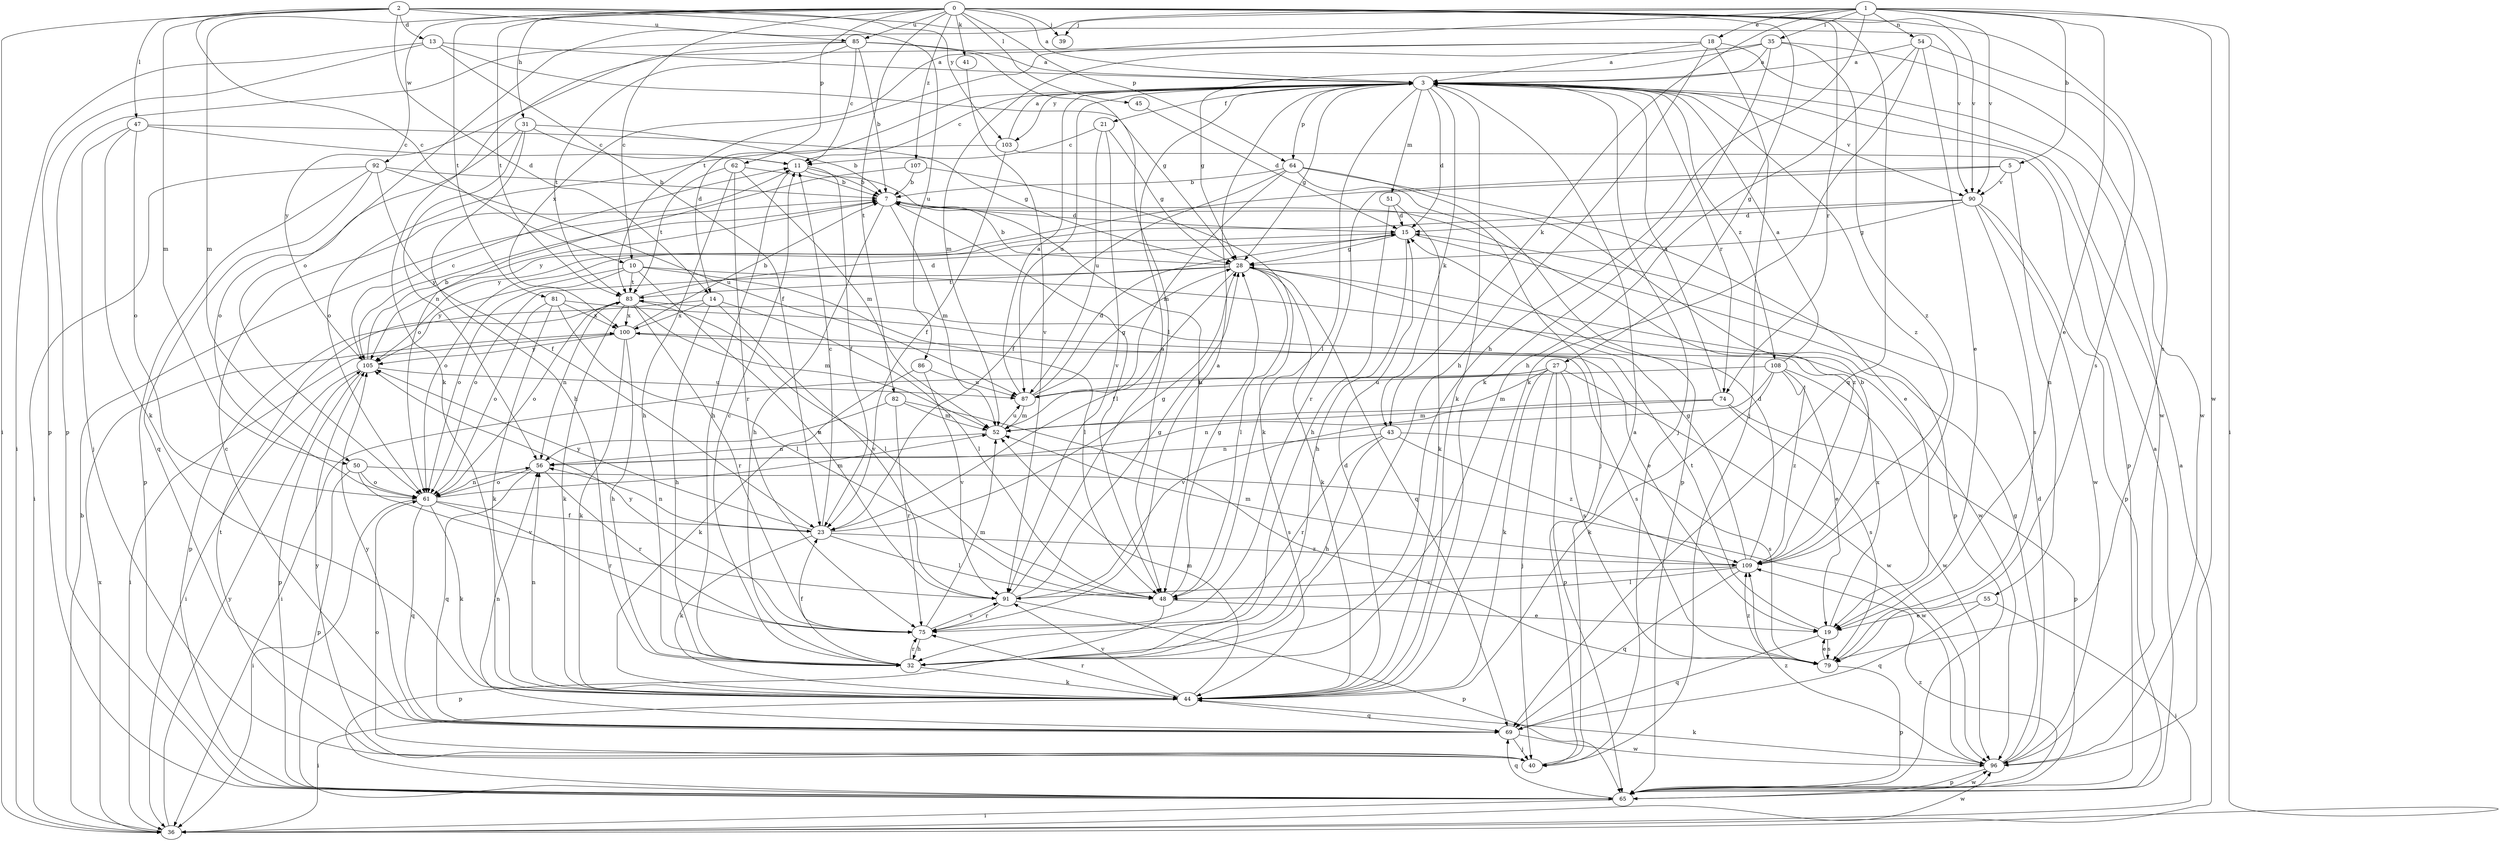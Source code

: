 strict digraph  {
0;
1;
2;
3;
5;
7;
10;
11;
13;
14;
15;
18;
19;
21;
23;
27;
28;
31;
32;
35;
36;
39;
40;
41;
43;
44;
45;
47;
48;
50;
51;
52;
54;
55;
56;
61;
62;
64;
65;
69;
74;
75;
79;
81;
82;
83;
85;
86;
87;
90;
91;
92;
96;
100;
103;
105;
107;
108;
109;
0 -> 3  [label=a];
0 -> 10  [label=c];
0 -> 27  [label=g];
0 -> 31  [label=h];
0 -> 39  [label=j];
0 -> 41  [label=k];
0 -> 45  [label=l];
0 -> 50  [label=m];
0 -> 62  [label=p];
0 -> 64  [label=p];
0 -> 69  [label=q];
0 -> 74  [label=r];
0 -> 79  [label=s];
0 -> 81  [label=t];
0 -> 82  [label=t];
0 -> 83  [label=t];
0 -> 85  [label=u];
0 -> 90  [label=v];
0 -> 92  [label=w];
0 -> 107  [label=z];
1 -> 5  [label=b];
1 -> 18  [label=e];
1 -> 19  [label=e];
1 -> 32  [label=h];
1 -> 35  [label=i];
1 -> 36  [label=i];
1 -> 39  [label=j];
1 -> 43  [label=k];
1 -> 54  [label=n];
1 -> 61  [label=o];
1 -> 83  [label=t];
1 -> 90  [label=v];
1 -> 96  [label=w];
2 -> 10  [label=c];
2 -> 13  [label=d];
2 -> 14  [label=d];
2 -> 36  [label=i];
2 -> 47  [label=l];
2 -> 50  [label=m];
2 -> 85  [label=u];
2 -> 86  [label=u];
2 -> 90  [label=v];
2 -> 103  [label=y];
3 -> 11  [label=c];
3 -> 14  [label=d];
3 -> 15  [label=d];
3 -> 21  [label=f];
3 -> 28  [label=g];
3 -> 40  [label=j];
3 -> 43  [label=k];
3 -> 44  [label=k];
3 -> 48  [label=l];
3 -> 51  [label=m];
3 -> 64  [label=p];
3 -> 74  [label=r];
3 -> 87  [label=u];
3 -> 90  [label=v];
3 -> 103  [label=y];
3 -> 108  [label=z];
3 -> 109  [label=z];
5 -> 55  [label=n];
5 -> 75  [label=r];
5 -> 90  [label=v];
5 -> 105  [label=y];
7 -> 15  [label=d];
7 -> 32  [label=h];
7 -> 48  [label=l];
7 -> 52  [label=m];
7 -> 105  [label=y];
7 -> 109  [label=z];
10 -> 48  [label=l];
10 -> 61  [label=o];
10 -> 83  [label=t];
10 -> 91  [label=v];
10 -> 96  [label=w];
10 -> 105  [label=y];
11 -> 7  [label=b];
11 -> 23  [label=f];
11 -> 32  [label=h];
11 -> 48  [label=l];
13 -> 3  [label=a];
13 -> 23  [label=f];
13 -> 28  [label=g];
13 -> 36  [label=i];
13 -> 65  [label=p];
14 -> 32  [label=h];
14 -> 48  [label=l];
14 -> 65  [label=p];
14 -> 91  [label=v];
14 -> 100  [label=x];
15 -> 28  [label=g];
15 -> 32  [label=h];
15 -> 61  [label=o];
15 -> 65  [label=p];
18 -> 3  [label=a];
18 -> 32  [label=h];
18 -> 40  [label=j];
18 -> 96  [label=w];
18 -> 100  [label=x];
18 -> 105  [label=y];
19 -> 69  [label=q];
19 -> 79  [label=s];
19 -> 83  [label=t];
19 -> 100  [label=x];
21 -> 11  [label=c];
21 -> 28  [label=g];
21 -> 87  [label=u];
21 -> 91  [label=v];
23 -> 11  [label=c];
23 -> 28  [label=g];
23 -> 44  [label=k];
23 -> 48  [label=l];
23 -> 56  [label=n];
23 -> 105  [label=y];
23 -> 109  [label=z];
27 -> 36  [label=i];
27 -> 40  [label=j];
27 -> 44  [label=k];
27 -> 52  [label=m];
27 -> 65  [label=p];
27 -> 79  [label=s];
27 -> 87  [label=u];
27 -> 96  [label=w];
28 -> 7  [label=b];
28 -> 23  [label=f];
28 -> 44  [label=k];
28 -> 48  [label=l];
28 -> 61  [label=o];
28 -> 69  [label=q];
28 -> 83  [label=t];
31 -> 7  [label=b];
31 -> 11  [label=c];
31 -> 32  [label=h];
31 -> 56  [label=n];
31 -> 61  [label=o];
32 -> 11  [label=c];
32 -> 23  [label=f];
32 -> 44  [label=k];
32 -> 75  [label=r];
35 -> 3  [label=a];
35 -> 28  [label=g];
35 -> 44  [label=k];
35 -> 52  [label=m];
35 -> 96  [label=w];
35 -> 109  [label=z];
36 -> 3  [label=a];
36 -> 7  [label=b];
36 -> 96  [label=w];
36 -> 100  [label=x];
36 -> 105  [label=y];
40 -> 3  [label=a];
40 -> 61  [label=o];
40 -> 83  [label=t];
40 -> 105  [label=y];
41 -> 91  [label=v];
43 -> 32  [label=h];
43 -> 56  [label=n];
43 -> 75  [label=r];
43 -> 79  [label=s];
43 -> 109  [label=z];
44 -> 15  [label=d];
44 -> 36  [label=i];
44 -> 52  [label=m];
44 -> 56  [label=n];
44 -> 69  [label=q];
44 -> 75  [label=r];
44 -> 91  [label=v];
45 -> 15  [label=d];
47 -> 11  [label=c];
47 -> 28  [label=g];
47 -> 40  [label=j];
47 -> 44  [label=k];
47 -> 61  [label=o];
48 -> 19  [label=e];
48 -> 28  [label=g];
48 -> 65  [label=p];
50 -> 61  [label=o];
50 -> 65  [label=p];
50 -> 91  [label=v];
50 -> 96  [label=w];
51 -> 15  [label=d];
51 -> 32  [label=h];
51 -> 44  [label=k];
52 -> 56  [label=n];
52 -> 87  [label=u];
54 -> 3  [label=a];
54 -> 19  [label=e];
54 -> 32  [label=h];
54 -> 44  [label=k];
54 -> 79  [label=s];
55 -> 19  [label=e];
55 -> 36  [label=i];
55 -> 69  [label=q];
56 -> 61  [label=o];
56 -> 69  [label=q];
56 -> 75  [label=r];
61 -> 23  [label=f];
61 -> 36  [label=i];
61 -> 44  [label=k];
61 -> 52  [label=m];
61 -> 56  [label=n];
61 -> 69  [label=q];
61 -> 75  [label=r];
62 -> 7  [label=b];
62 -> 32  [label=h];
62 -> 52  [label=m];
62 -> 75  [label=r];
62 -> 83  [label=t];
64 -> 7  [label=b];
64 -> 19  [label=e];
64 -> 23  [label=f];
64 -> 40  [label=j];
64 -> 52  [label=m];
64 -> 65  [label=p];
65 -> 3  [label=a];
65 -> 36  [label=i];
65 -> 69  [label=q];
65 -> 96  [label=w];
65 -> 109  [label=z];
69 -> 11  [label=c];
69 -> 40  [label=j];
69 -> 56  [label=n];
69 -> 96  [label=w];
69 -> 105  [label=y];
74 -> 3  [label=a];
74 -> 52  [label=m];
74 -> 56  [label=n];
74 -> 65  [label=p];
74 -> 79  [label=s];
75 -> 3  [label=a];
75 -> 32  [label=h];
75 -> 52  [label=m];
75 -> 91  [label=v];
75 -> 105  [label=y];
79 -> 19  [label=e];
79 -> 65  [label=p];
79 -> 109  [label=z];
81 -> 19  [label=e];
81 -> 44  [label=k];
81 -> 48  [label=l];
81 -> 61  [label=o];
81 -> 100  [label=x];
82 -> 52  [label=m];
82 -> 56  [label=n];
82 -> 75  [label=r];
82 -> 79  [label=s];
83 -> 15  [label=d];
83 -> 44  [label=k];
83 -> 48  [label=l];
83 -> 52  [label=m];
83 -> 56  [label=n];
83 -> 61  [label=o];
83 -> 75  [label=r];
83 -> 100  [label=x];
85 -> 3  [label=a];
85 -> 7  [label=b];
85 -> 11  [label=c];
85 -> 44  [label=k];
85 -> 48  [label=l];
85 -> 65  [label=p];
85 -> 83  [label=t];
86 -> 44  [label=k];
86 -> 87  [label=u];
86 -> 91  [label=v];
87 -> 3  [label=a];
87 -> 15  [label=d];
87 -> 28  [label=g];
87 -> 52  [label=m];
90 -> 15  [label=d];
90 -> 28  [label=g];
90 -> 65  [label=p];
90 -> 79  [label=s];
90 -> 96  [label=w];
90 -> 105  [label=y];
91 -> 3  [label=a];
91 -> 28  [label=g];
91 -> 65  [label=p];
91 -> 75  [label=r];
92 -> 7  [label=b];
92 -> 23  [label=f];
92 -> 36  [label=i];
92 -> 65  [label=p];
92 -> 69  [label=q];
92 -> 87  [label=u];
96 -> 15  [label=d];
96 -> 28  [label=g];
96 -> 44  [label=k];
96 -> 65  [label=p];
96 -> 109  [label=z];
100 -> 7  [label=b];
100 -> 32  [label=h];
100 -> 36  [label=i];
100 -> 44  [label=k];
100 -> 79  [label=s];
100 -> 105  [label=y];
103 -> 3  [label=a];
103 -> 23  [label=f];
103 -> 61  [label=o];
103 -> 65  [label=p];
105 -> 7  [label=b];
105 -> 11  [label=c];
105 -> 36  [label=i];
105 -> 65  [label=p];
105 -> 87  [label=u];
107 -> 7  [label=b];
107 -> 44  [label=k];
107 -> 61  [label=o];
108 -> 3  [label=a];
108 -> 19  [label=e];
108 -> 44  [label=k];
108 -> 87  [label=u];
108 -> 91  [label=v];
108 -> 96  [label=w];
108 -> 109  [label=z];
109 -> 7  [label=b];
109 -> 15  [label=d];
109 -> 28  [label=g];
109 -> 48  [label=l];
109 -> 52  [label=m];
109 -> 69  [label=q];
109 -> 91  [label=v];
}
